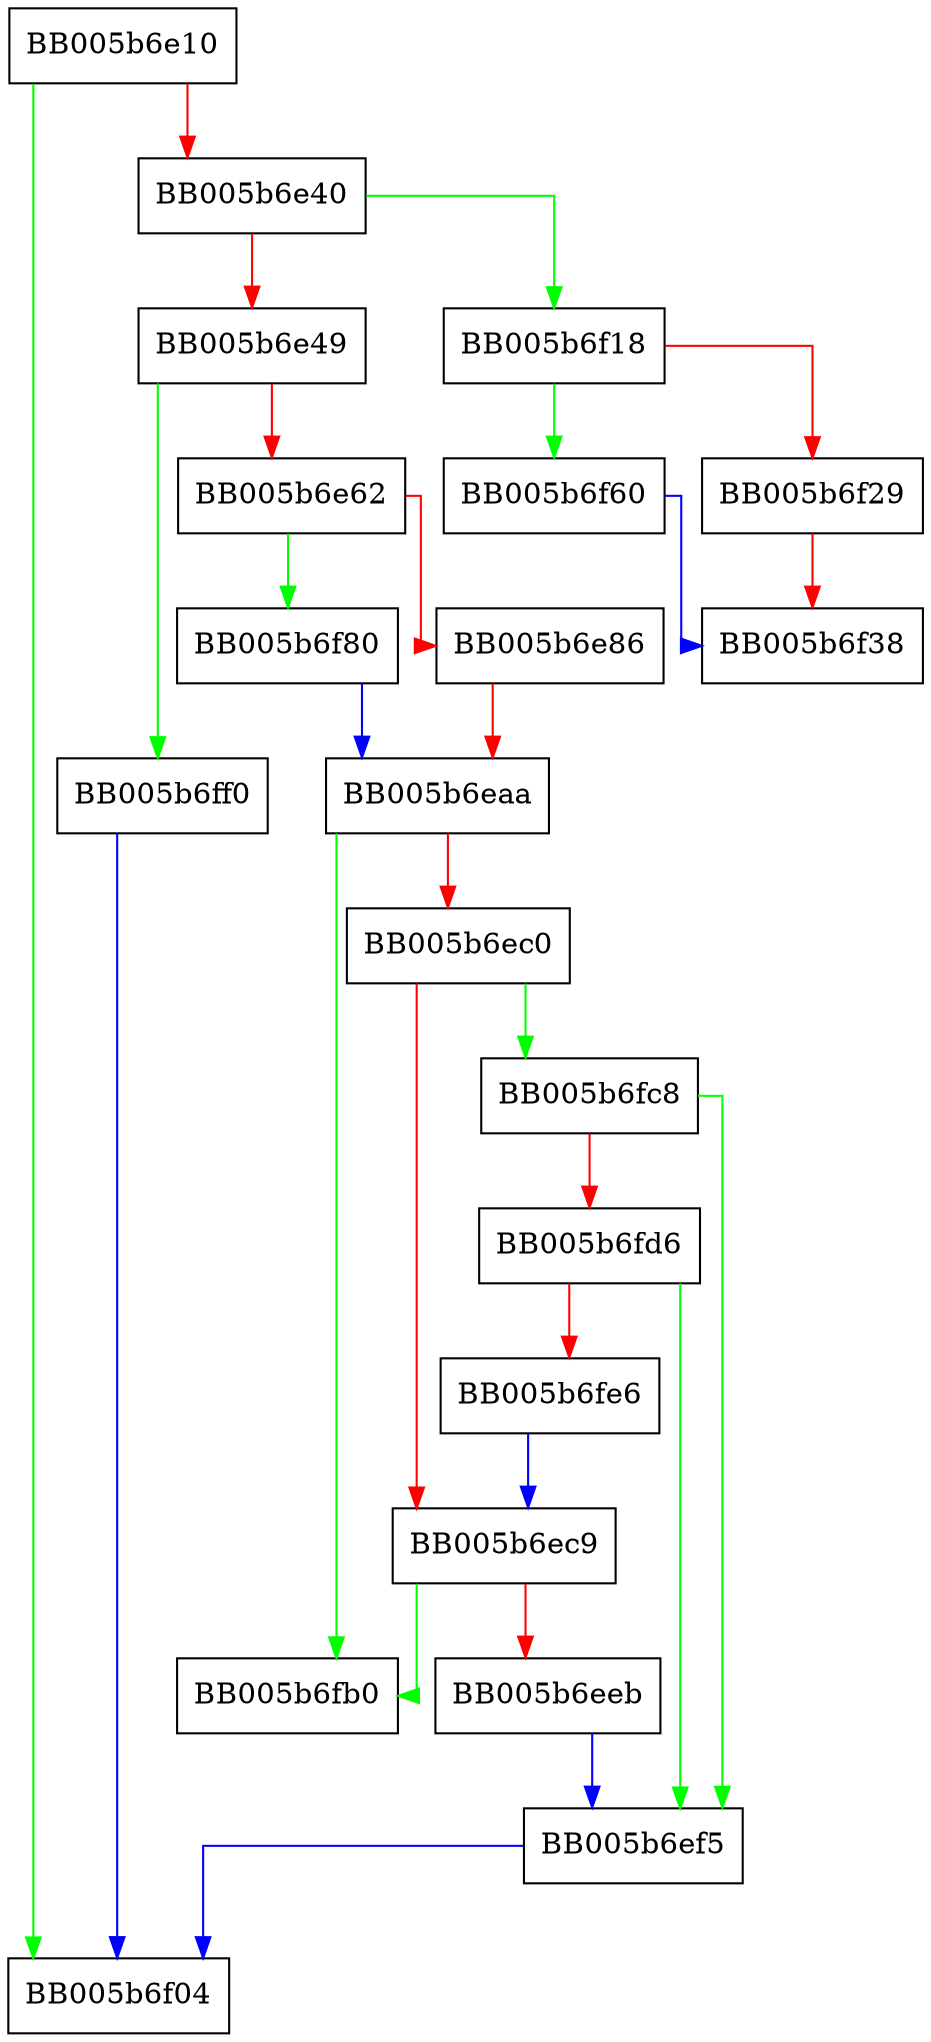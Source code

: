 digraph aes_ocb_init_key {
  node [shape="box"];
  graph [splines=ortho];
  BB005b6e10 -> BB005b6f04 [color="green"];
  BB005b6e10 -> BB005b6e40 [color="red"];
  BB005b6e40 -> BB005b6f18 [color="green"];
  BB005b6e40 -> BB005b6e49 [color="red"];
  BB005b6e49 -> BB005b6ff0 [color="green"];
  BB005b6e49 -> BB005b6e62 [color="red"];
  BB005b6e62 -> BB005b6f80 [color="green"];
  BB005b6e62 -> BB005b6e86 [color="red"];
  BB005b6e86 -> BB005b6eaa [color="red"];
  BB005b6eaa -> BB005b6fb0 [color="green"];
  BB005b6eaa -> BB005b6ec0 [color="red"];
  BB005b6ec0 -> BB005b6fc8 [color="green"];
  BB005b6ec0 -> BB005b6ec9 [color="red"];
  BB005b6ec9 -> BB005b6fb0 [color="green"];
  BB005b6ec9 -> BB005b6eeb [color="red"];
  BB005b6eeb -> BB005b6ef5 [color="blue"];
  BB005b6ef5 -> BB005b6f04 [color="blue"];
  BB005b6f18 -> BB005b6f60 [color="green"];
  BB005b6f18 -> BB005b6f29 [color="red"];
  BB005b6f29 -> BB005b6f38 [color="red"];
  BB005b6f60 -> BB005b6f38 [color="blue"];
  BB005b6f80 -> BB005b6eaa [color="blue"];
  BB005b6fc8 -> BB005b6ef5 [color="green"];
  BB005b6fc8 -> BB005b6fd6 [color="red"];
  BB005b6fd6 -> BB005b6ef5 [color="green"];
  BB005b6fd6 -> BB005b6fe6 [color="red"];
  BB005b6fe6 -> BB005b6ec9 [color="blue"];
  BB005b6ff0 -> BB005b6f04 [color="blue"];
}